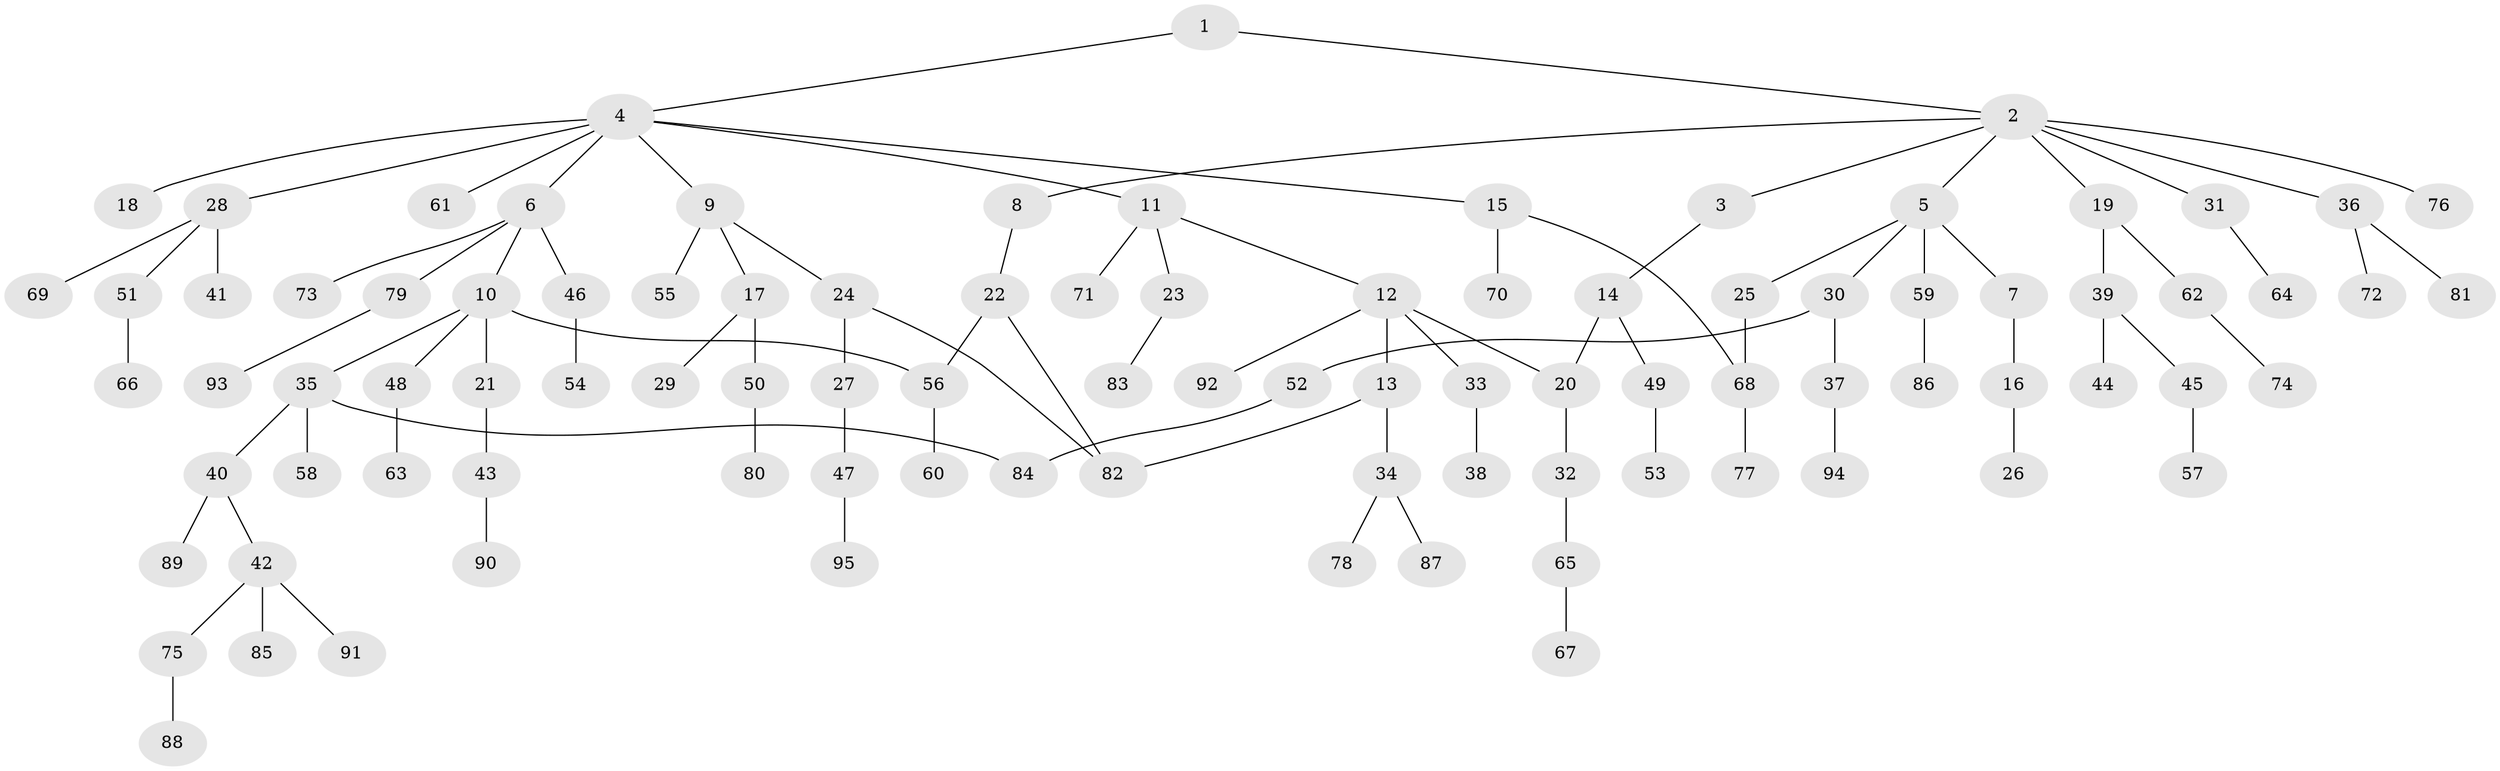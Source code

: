 // coarse degree distribution, {2: 0.20634920634920634, 8: 0.015873015873015872, 10: 0.015873015873015872, 5: 0.06349206349206349, 4: 0.06349206349206349, 3: 0.12698412698412698, 1: 0.5079365079365079}
// Generated by graph-tools (version 1.1) at 2025/51/02/27/25 19:51:40]
// undirected, 95 vertices, 100 edges
graph export_dot {
graph [start="1"]
  node [color=gray90,style=filled];
  1;
  2;
  3;
  4;
  5;
  6;
  7;
  8;
  9;
  10;
  11;
  12;
  13;
  14;
  15;
  16;
  17;
  18;
  19;
  20;
  21;
  22;
  23;
  24;
  25;
  26;
  27;
  28;
  29;
  30;
  31;
  32;
  33;
  34;
  35;
  36;
  37;
  38;
  39;
  40;
  41;
  42;
  43;
  44;
  45;
  46;
  47;
  48;
  49;
  50;
  51;
  52;
  53;
  54;
  55;
  56;
  57;
  58;
  59;
  60;
  61;
  62;
  63;
  64;
  65;
  66;
  67;
  68;
  69;
  70;
  71;
  72;
  73;
  74;
  75;
  76;
  77;
  78;
  79;
  80;
  81;
  82;
  83;
  84;
  85;
  86;
  87;
  88;
  89;
  90;
  91;
  92;
  93;
  94;
  95;
  1 -- 2;
  1 -- 4;
  2 -- 3;
  2 -- 5;
  2 -- 8;
  2 -- 19;
  2 -- 31;
  2 -- 36;
  2 -- 76;
  3 -- 14;
  4 -- 6;
  4 -- 9;
  4 -- 11;
  4 -- 15;
  4 -- 18;
  4 -- 28;
  4 -- 61;
  5 -- 7;
  5 -- 25;
  5 -- 30;
  5 -- 59;
  6 -- 10;
  6 -- 46;
  6 -- 73;
  6 -- 79;
  7 -- 16;
  8 -- 22;
  9 -- 17;
  9 -- 24;
  9 -- 55;
  10 -- 21;
  10 -- 35;
  10 -- 48;
  10 -- 56;
  11 -- 12;
  11 -- 23;
  11 -- 71;
  12 -- 13;
  12 -- 20;
  12 -- 33;
  12 -- 92;
  13 -- 34;
  13 -- 82;
  14 -- 49;
  14 -- 20;
  15 -- 68;
  15 -- 70;
  16 -- 26;
  17 -- 29;
  17 -- 50;
  19 -- 39;
  19 -- 62;
  20 -- 32;
  21 -- 43;
  22 -- 56;
  22 -- 82;
  23 -- 83;
  24 -- 27;
  24 -- 82;
  25 -- 68;
  27 -- 47;
  28 -- 41;
  28 -- 51;
  28 -- 69;
  30 -- 37;
  30 -- 52;
  31 -- 64;
  32 -- 65;
  33 -- 38;
  34 -- 78;
  34 -- 87;
  35 -- 40;
  35 -- 58;
  35 -- 84;
  36 -- 72;
  36 -- 81;
  37 -- 94;
  39 -- 44;
  39 -- 45;
  40 -- 42;
  40 -- 89;
  42 -- 75;
  42 -- 85;
  42 -- 91;
  43 -- 90;
  45 -- 57;
  46 -- 54;
  47 -- 95;
  48 -- 63;
  49 -- 53;
  50 -- 80;
  51 -- 66;
  52 -- 84;
  56 -- 60;
  59 -- 86;
  62 -- 74;
  65 -- 67;
  68 -- 77;
  75 -- 88;
  79 -- 93;
}
